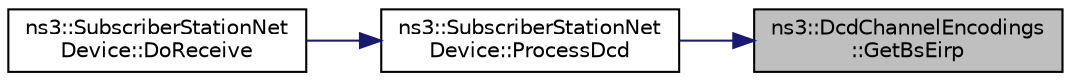 digraph "ns3::DcdChannelEncodings::GetBsEirp"
{
 // LATEX_PDF_SIZE
  edge [fontname="Helvetica",fontsize="10",labelfontname="Helvetica",labelfontsize="10"];
  node [fontname="Helvetica",fontsize="10",shape=record];
  rankdir="RL";
  Node1 [label="ns3::DcdChannelEncodings\l::GetBsEirp",height=0.2,width=0.4,color="black", fillcolor="grey75", style="filled", fontcolor="black",tooltip="Get BS EIRP field."];
  Node1 -> Node2 [dir="back",color="midnightblue",fontsize="10",style="solid",fontname="Helvetica"];
  Node2 [label="ns3::SubscriberStationNet\lDevice::ProcessDcd",height=0.2,width=0.4,color="black", fillcolor="white", style="filled",URL="$classns3_1_1_subscriber_station_net_device.html#a9ea614322ab68e822ccde4c19c7a16e1",tooltip="Process DCD."];
  Node2 -> Node3 [dir="back",color="midnightblue",fontsize="10",style="solid",fontname="Helvetica"];
  Node3 [label="ns3::SubscriberStationNet\lDevice::DoReceive",height=0.2,width=0.4,color="black", fillcolor="white", style="filled",URL="$classns3_1_1_subscriber_station_net_device.html#a2cdd421837891adea005eb7cde668a1f",tooltip="Receive a packet."];
}
